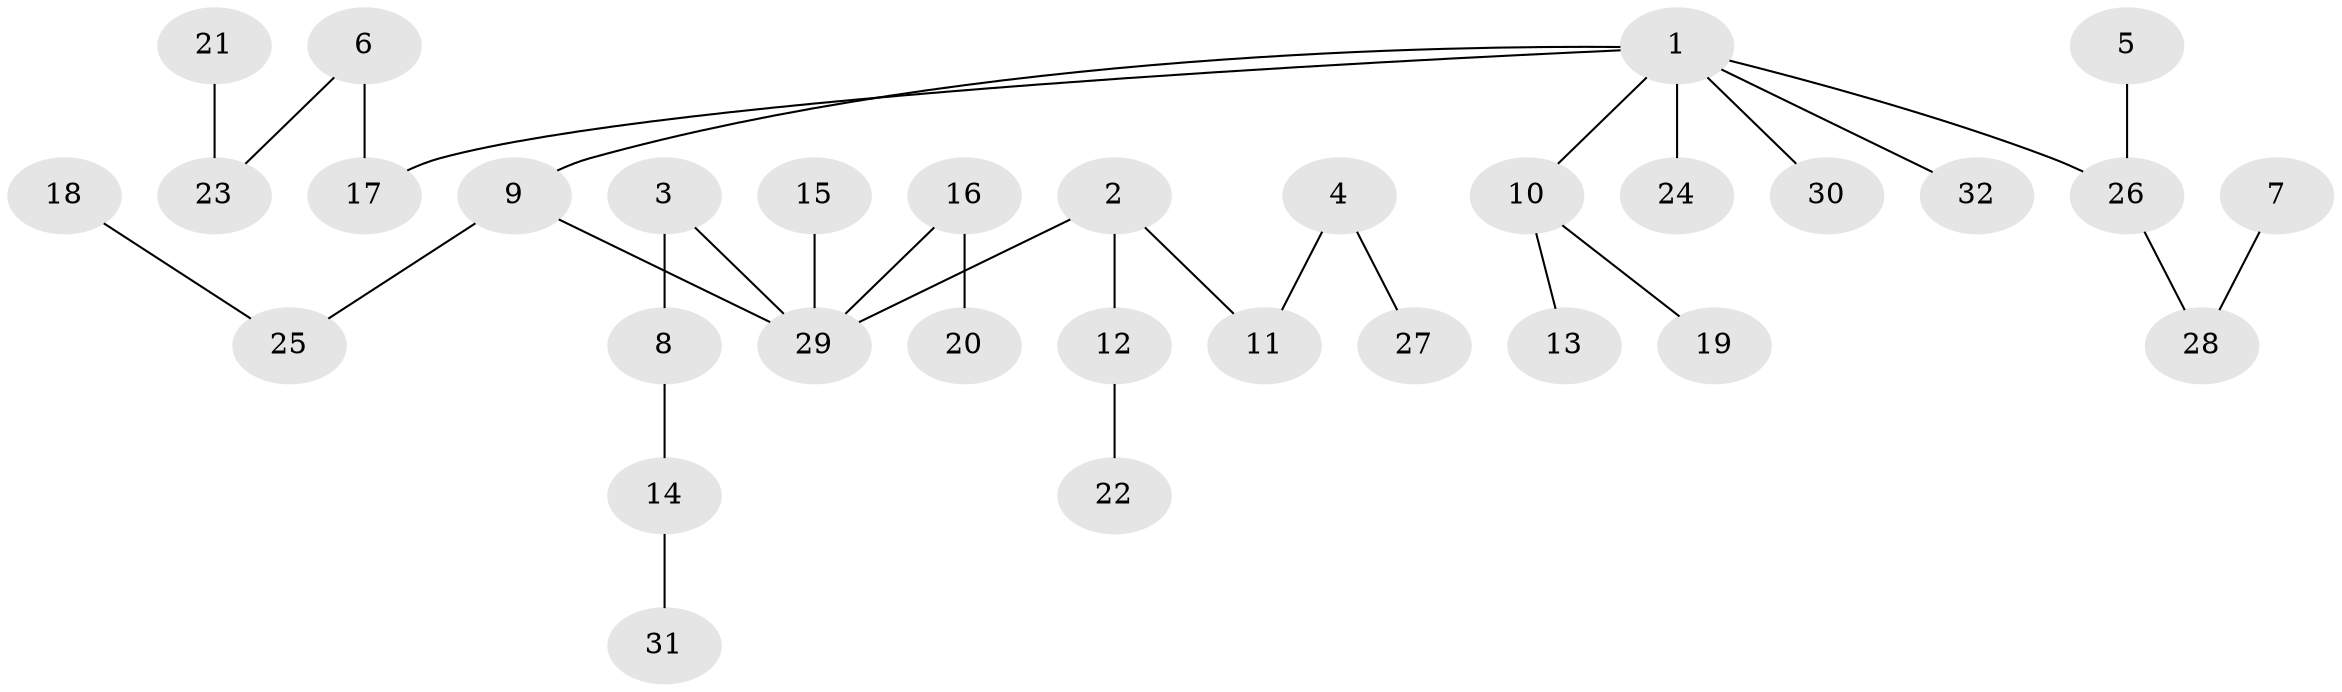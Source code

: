 // original degree distribution, {4: 0.047619047619047616, 5: 0.031746031746031744, 7: 0.015873015873015872, 2: 0.2857142857142857, 3: 0.15873015873015872, 1: 0.4603174603174603}
// Generated by graph-tools (version 1.1) at 2025/37/03/04/25 23:37:17]
// undirected, 32 vertices, 31 edges
graph export_dot {
  node [color=gray90,style=filled];
  1;
  2;
  3;
  4;
  5;
  6;
  7;
  8;
  9;
  10;
  11;
  12;
  13;
  14;
  15;
  16;
  17;
  18;
  19;
  20;
  21;
  22;
  23;
  24;
  25;
  26;
  27;
  28;
  29;
  30;
  31;
  32;
  1 -- 9 [weight=1.0];
  1 -- 10 [weight=1.0];
  1 -- 17 [weight=1.0];
  1 -- 24 [weight=1.0];
  1 -- 26 [weight=1.0];
  1 -- 30 [weight=1.0];
  1 -- 32 [weight=1.0];
  2 -- 11 [weight=1.0];
  2 -- 12 [weight=1.0];
  2 -- 29 [weight=1.0];
  3 -- 8 [weight=1.0];
  3 -- 29 [weight=1.0];
  4 -- 11 [weight=1.0];
  4 -- 27 [weight=1.0];
  5 -- 26 [weight=1.0];
  6 -- 17 [weight=1.0];
  6 -- 23 [weight=1.0];
  7 -- 28 [weight=1.0];
  8 -- 14 [weight=1.0];
  9 -- 25 [weight=1.0];
  9 -- 29 [weight=1.0];
  10 -- 13 [weight=1.0];
  10 -- 19 [weight=1.0];
  12 -- 22 [weight=1.0];
  14 -- 31 [weight=1.0];
  15 -- 29 [weight=1.0];
  16 -- 20 [weight=1.0];
  16 -- 29 [weight=1.0];
  18 -- 25 [weight=1.0];
  21 -- 23 [weight=1.0];
  26 -- 28 [weight=1.0];
}
